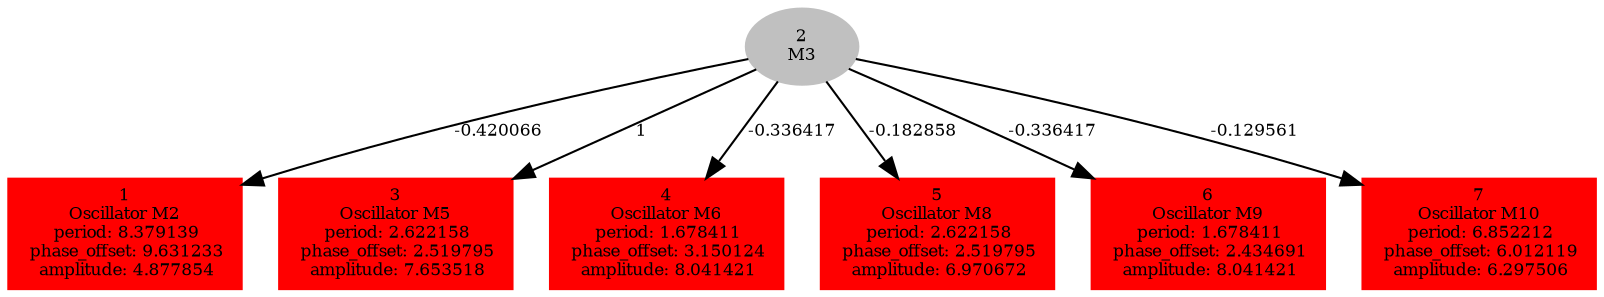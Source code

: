  digraph g{ forcelabels=true;
1 [label=<1<BR />Oscillator M2<BR /> period: 8.379139<BR /> phase_offset: 9.631233<BR /> amplitude: 4.877854>, shape=box,color=red,style=filled,fontsize=8];2[label=<2<BR/>M3>,color="grey",style=filled,fontsize=8];
3 [label=<3<BR />Oscillator M5<BR /> period: 2.622158<BR /> phase_offset: 2.519795<BR /> amplitude: 7.653518>, shape=box,color=red,style=filled,fontsize=8];4 [label=<4<BR />Oscillator M6<BR /> period: 1.678411<BR /> phase_offset: 3.150124<BR /> amplitude: 8.041421>, shape=box,color=red,style=filled,fontsize=8];5 [label=<5<BR />Oscillator M8<BR /> period: 2.622158<BR /> phase_offset: 2.519795<BR /> amplitude: 6.970672>, shape=box,color=red,style=filled,fontsize=8];6 [label=<6<BR />Oscillator M9<BR /> period: 1.678411<BR /> phase_offset: 2.434691<BR /> amplitude: 8.041421>, shape=box,color=red,style=filled,fontsize=8];7 [label=<7<BR />Oscillator M10<BR /> period: 6.852212<BR /> phase_offset: 6.012119<BR /> amplitude: 6.297506>, shape=box,color=red,style=filled,fontsize=8];2 -> 1[label="-0.420066 ",fontsize="8"];
2 -> 3[label="1 ",fontsize="8"];
2 -> 4[label="-0.336417 ",fontsize="8"];
2 -> 5[label="-0.182858 ",fontsize="8"];
2 -> 6[label="-0.336417 ",fontsize="8"];
2 -> 7[label="-0.129561 ",fontsize="8"];
 }
